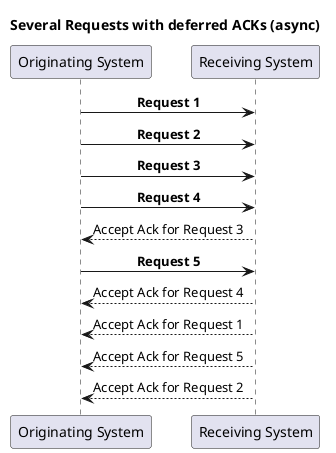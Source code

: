 @startuml

skinparam sequenceMessageAlign center
title Several Requests with deferred ACKs (async)

participant "Originating System" as Placer
participant "Receiving System" as Filler

Placer -> Filler: <b>Request 1
Placer -> Filler: <b>Request 2
Placer -> Filler: <b>Request 3
Placer -> Filler: <b>Request 4
Filler --> Placer: Accept Ack for Request 3
Placer -> Filler: <b>Request 5
Filler --> Placer: Accept Ack for Request 4
Filler --> Placer: Accept Ack for Request 1
Filler --> Placer: Accept Ack for Request 5
Filler --> Placer: Accept Ack for Request 2

@enduml